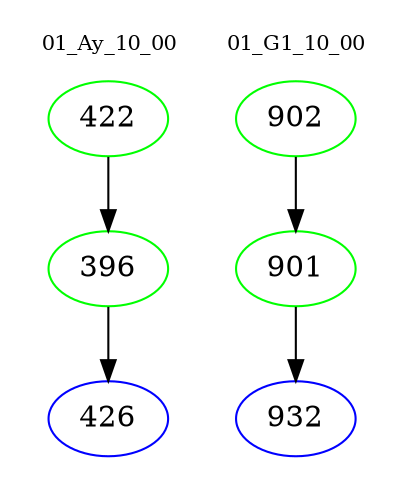 digraph{
subgraph cluster_0 {
color = white
label = "01_Ay_10_00";
fontsize=10;
T0_422 [label="422", color="green"]
T0_422 -> T0_396 [color="black"]
T0_396 [label="396", color="green"]
T0_396 -> T0_426 [color="black"]
T0_426 [label="426", color="blue"]
}
subgraph cluster_1 {
color = white
label = "01_G1_10_00";
fontsize=10;
T1_902 [label="902", color="green"]
T1_902 -> T1_901 [color="black"]
T1_901 [label="901", color="green"]
T1_901 -> T1_932 [color="black"]
T1_932 [label="932", color="blue"]
}
}
